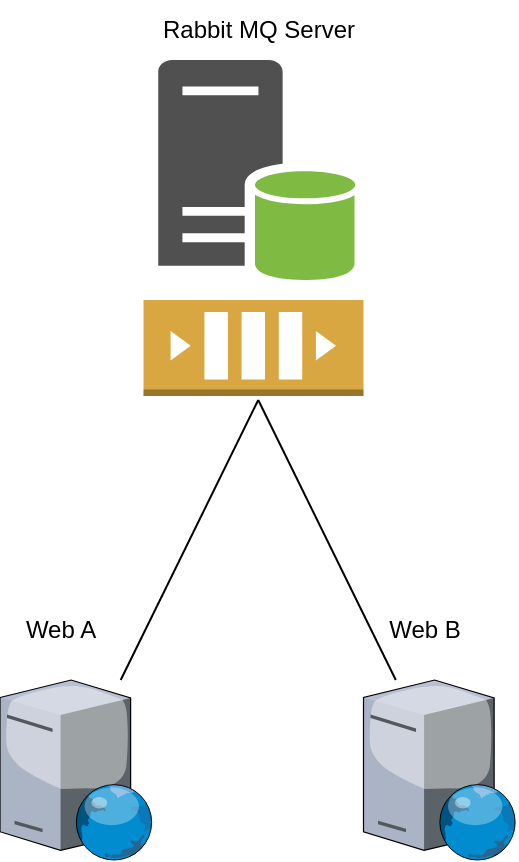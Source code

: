<mxfile version="24.7.5">
  <diagram name="第 1 页" id="sTb8V6_llQWVWky71q_P">
    <mxGraphModel dx="1371" dy="828" grid="1" gridSize="10" guides="1" tooltips="1" connect="1" arrows="1" fold="1" page="1" pageScale="1" pageWidth="827" pageHeight="1169" math="0" shadow="0">
      <root>
        <mxCell id="0" />
        <mxCell id="1" parent="0" />
        <mxCell id="-VtrnbuTWJj-WVxdNShx-5" value="" style="verticalLabelPosition=bottom;sketch=0;aspect=fixed;html=1;verticalAlign=top;strokeColor=none;align=center;outlineConnect=0;shape=mxgraph.citrix.web_server;" vertex="1" parent="1">
          <mxGeometry x="40" y="360" width="76.5" height="90" as="geometry" />
        </mxCell>
        <mxCell id="-VtrnbuTWJj-WVxdNShx-6" value="" style="verticalLabelPosition=bottom;sketch=0;aspect=fixed;html=1;verticalAlign=top;strokeColor=none;align=center;outlineConnect=0;shape=mxgraph.citrix.web_server;" vertex="1" parent="1">
          <mxGeometry x="221.75" y="360" width="76.5" height="90" as="geometry" />
        </mxCell>
        <mxCell id="-VtrnbuTWJj-WVxdNShx-7" value="" style="sketch=0;pointerEvents=1;shadow=0;dashed=0;html=1;strokeColor=none;fillColor=#505050;labelPosition=center;verticalLabelPosition=bottom;verticalAlign=top;outlineConnect=0;align=center;shape=mxgraph.office.servers.database_server_green;" vertex="1" parent="1">
          <mxGeometry x="119.12" y="50" width="100" height="110" as="geometry" />
        </mxCell>
        <mxCell id="-VtrnbuTWJj-WVxdNShx-8" value="Web A" style="text;html=1;align=center;verticalAlign=middle;resizable=0;points=[];autosize=1;strokeColor=none;fillColor=none;" vertex="1" parent="1">
          <mxGeometry x="40" y="320" width="60" height="30" as="geometry" />
        </mxCell>
        <mxCell id="-VtrnbuTWJj-WVxdNShx-9" value="Web B" style="text;html=1;align=center;verticalAlign=middle;resizable=0;points=[];autosize=1;strokeColor=none;fillColor=none;" vertex="1" parent="1">
          <mxGeometry x="221.75" y="320" width="60" height="30" as="geometry" />
        </mxCell>
        <mxCell id="-VtrnbuTWJj-WVxdNShx-10" value="" style="outlineConnect=0;dashed=0;verticalLabelPosition=bottom;verticalAlign=top;align=center;html=1;shape=mxgraph.aws3.queue;fillColor=#D9A741;gradientColor=none;" vertex="1" parent="1">
          <mxGeometry x="111.75" y="170" width="110" height="48" as="geometry" />
        </mxCell>
        <mxCell id="-VtrnbuTWJj-WVxdNShx-12" value="Rabbit MQ Server" style="text;html=1;align=center;verticalAlign=middle;resizable=0;points=[];autosize=1;strokeColor=none;fillColor=none;" vertex="1" parent="1">
          <mxGeometry x="109.12" y="20" width="120" height="30" as="geometry" />
        </mxCell>
        <mxCell id="-VtrnbuTWJj-WVxdNShx-13" value="" style="endArrow=none;html=1;rounded=0;" edge="1" parent="1" source="-VtrnbuTWJj-WVxdNShx-5">
          <mxGeometry width="50" height="50" relative="1" as="geometry">
            <mxPoint x="79.12" y="320" as="sourcePoint" />
            <mxPoint x="169.12" y="220" as="targetPoint" />
          </mxGeometry>
        </mxCell>
        <mxCell id="-VtrnbuTWJj-WVxdNShx-14" value="" style="endArrow=none;html=1;rounded=0;" edge="1" parent="1" source="-VtrnbuTWJj-WVxdNShx-6">
          <mxGeometry width="50" height="50" relative="1" as="geometry">
            <mxPoint x="89.12" y="330" as="sourcePoint" />
            <mxPoint x="169.12" y="220" as="targetPoint" />
          </mxGeometry>
        </mxCell>
      </root>
    </mxGraphModel>
  </diagram>
</mxfile>
